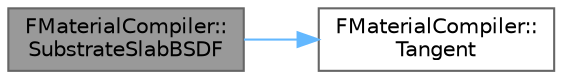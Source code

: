 digraph "FMaterialCompiler::SubstrateSlabBSDF"
{
 // INTERACTIVE_SVG=YES
 // LATEX_PDF_SIZE
  bgcolor="transparent";
  edge [fontname=Helvetica,fontsize=10,labelfontname=Helvetica,labelfontsize=10];
  node [fontname=Helvetica,fontsize=10,shape=box,height=0.2,width=0.4];
  rankdir="LR";
  Node1 [id="Node000001",label="FMaterialCompiler::\lSubstrateSlabBSDF",height=0.2,width=0.4,color="gray40", fillcolor="grey60", style="filled", fontcolor="black",tooltip=" "];
  Node1 -> Node2 [id="edge1_Node000001_Node000002",color="steelblue1",style="solid",tooltip=" "];
  Node2 [id="Node000002",label="FMaterialCompiler::\lTangent",height=0.2,width=0.4,color="grey40", fillcolor="white", style="filled",URL="$d6/dca/classFMaterialCompiler.html#ad800683b29dd71049f9c07c16abe5879",tooltip=" "];
}
